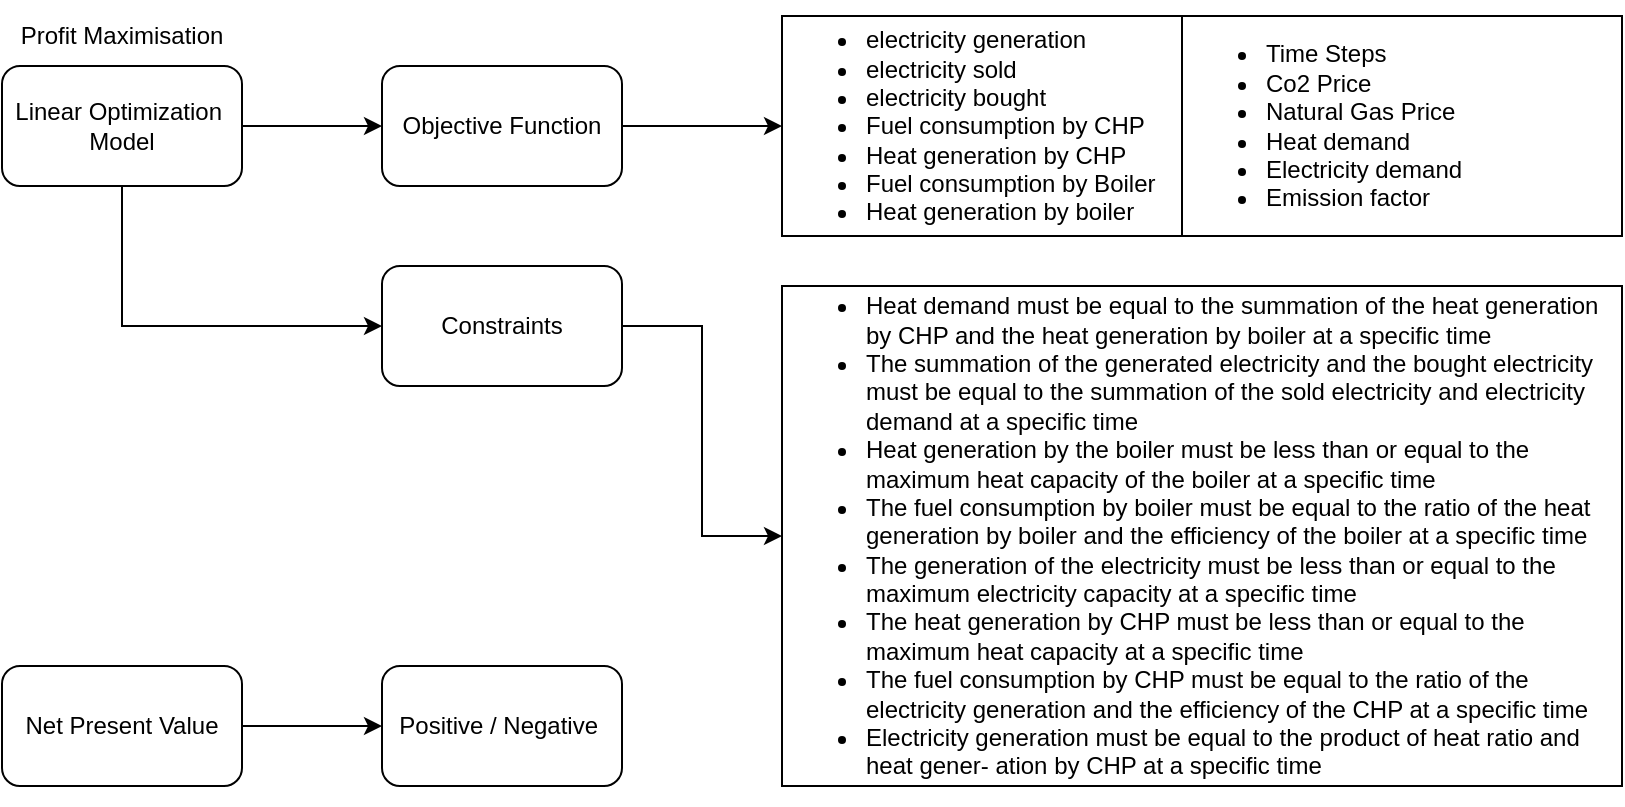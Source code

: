 <mxfile version="15.5.0"><diagram id="EK8YW_ywYWbRpawiQbL_" name="Page-1"><mxGraphModel dx="1940" dy="716" grid="1" gridSize="10" guides="1" tooltips="1" connect="1" arrows="1" fold="1" page="1" pageScale="1" pageWidth="827" pageHeight="1169" math="0" shadow="0"><root><mxCell id="0"/><mxCell id="1" parent="0"/><mxCell id="c9TdfI7FLlKYpXqJp2Nm-8" value="" style="edgeStyle=orthogonalEdgeStyle;rounded=0;orthogonalLoop=1;jettySize=auto;html=1;" edge="1" parent="1" source="c9TdfI7FLlKYpXqJp2Nm-2" target="c9TdfI7FLlKYpXqJp2Nm-3"><mxGeometry relative="1" as="geometry"/></mxCell><mxCell id="c9TdfI7FLlKYpXqJp2Nm-2" value="Linear Optimization&amp;nbsp;&lt;br&gt;Model" style="rounded=1;whiteSpace=wrap;html=1;" vertex="1" parent="1"><mxGeometry x="-20" y="340" width="120" height="60" as="geometry"/></mxCell><mxCell id="c9TdfI7FLlKYpXqJp2Nm-12" value="" style="edgeStyle=orthogonalEdgeStyle;rounded=0;orthogonalLoop=1;jettySize=auto;html=1;" edge="1" parent="1" source="c9TdfI7FLlKYpXqJp2Nm-3" target="c9TdfI7FLlKYpXqJp2Nm-10"><mxGeometry relative="1" as="geometry"/></mxCell><mxCell id="c9TdfI7FLlKYpXqJp2Nm-3" value="Objective Function" style="rounded=1;whiteSpace=wrap;html=1;" vertex="1" parent="1"><mxGeometry x="170" y="340" width="120" height="60" as="geometry"/></mxCell><mxCell id="c9TdfI7FLlKYpXqJp2Nm-9" style="edgeStyle=orthogonalEdgeStyle;rounded=0;orthogonalLoop=1;jettySize=auto;html=1;entryX=0;entryY=0.5;entryDx=0;entryDy=0;" edge="1" parent="1" target="c9TdfI7FLlKYpXqJp2Nm-4"><mxGeometry relative="1" as="geometry"><mxPoint x="40" y="400" as="sourcePoint"/><Array as="points"><mxPoint x="40" y="470"/></Array></mxGeometry></mxCell><mxCell id="c9TdfI7FLlKYpXqJp2Nm-14" value="" style="edgeStyle=orthogonalEdgeStyle;rounded=0;orthogonalLoop=1;jettySize=auto;html=1;" edge="1" parent="1" source="c9TdfI7FLlKYpXqJp2Nm-4" target="c9TdfI7FLlKYpXqJp2Nm-13"><mxGeometry relative="1" as="geometry"/></mxCell><mxCell id="c9TdfI7FLlKYpXqJp2Nm-4" value="Constraints" style="rounded=1;whiteSpace=wrap;html=1;" vertex="1" parent="1"><mxGeometry x="170" y="440" width="120" height="60" as="geometry"/></mxCell><mxCell id="c9TdfI7FLlKYpXqJp2Nm-5" value="Profit Maximisation" style="text;html=1;strokeColor=none;fillColor=none;align=center;verticalAlign=middle;whiteSpace=wrap;rounded=0;" vertex="1" parent="1"><mxGeometry x="-20" y="310" width="120" height="30" as="geometry"/></mxCell><mxCell id="c9TdfI7FLlKYpXqJp2Nm-15" value="" style="edgeStyle=orthogonalEdgeStyle;rounded=0;orthogonalLoop=1;jettySize=auto;html=1;" edge="1" parent="1" source="c9TdfI7FLlKYpXqJp2Nm-6" target="c9TdfI7FLlKYpXqJp2Nm-7"><mxGeometry relative="1" as="geometry"/></mxCell><mxCell id="c9TdfI7FLlKYpXqJp2Nm-6" value="Net Present Value" style="rounded=1;whiteSpace=wrap;html=1;" vertex="1" parent="1"><mxGeometry x="-20" y="640" width="120" height="60" as="geometry"/></mxCell><mxCell id="c9TdfI7FLlKYpXqJp2Nm-7" value="Positive / Negative&amp;nbsp;" style="rounded=1;whiteSpace=wrap;html=1;" vertex="1" parent="1"><mxGeometry x="170" y="640" width="120" height="60" as="geometry"/></mxCell><mxCell id="c9TdfI7FLlKYpXqJp2Nm-10" value="&lt;ul&gt;&lt;li&gt;electricity generation &amp;nbsp;&lt;br&gt;&lt;/li&gt;&lt;li&gt;electricity sold &amp;nbsp;&amp;nbsp;&lt;br&gt;&lt;/li&gt;&lt;li&gt;electricity bought &amp;nbsp;&lt;br&gt;&lt;/li&gt;&lt;li&gt;Fuel consumption by CHP&lt;br&gt;&lt;/li&gt;&lt;li&gt;Heat generation by CHP&lt;/li&gt;&lt;li&gt;Fuel consumption by Boiler&lt;/li&gt;&lt;li&gt;Heat generation by boiler&lt;/li&gt;&lt;/ul&gt;" style="rounded=0;whiteSpace=wrap;html=1;align=left;" vertex="1" parent="1"><mxGeometry x="370" y="315" width="220" height="110" as="geometry"/></mxCell><mxCell id="c9TdfI7FLlKYpXqJp2Nm-11" value="&lt;ul&gt;&lt;li&gt;Time Steps&lt;/li&gt;&lt;li&gt;Co2 Price&lt;/li&gt;&lt;li&gt;Natural Gas Price&lt;/li&gt;&lt;li&gt;Heat demand&amp;nbsp;&lt;/li&gt;&lt;li&gt;Electricity demand&lt;/li&gt;&lt;li&gt;Emission factor&lt;/li&gt;&lt;/ul&gt;" style="rounded=0;whiteSpace=wrap;html=1;align=left;" vertex="1" parent="1"><mxGeometry x="570" y="315" width="220" height="110" as="geometry"/></mxCell><mxCell id="c9TdfI7FLlKYpXqJp2Nm-13" value="&lt;ul&gt;&lt;li&gt;Heat demand must be equal to the summation of the heat generation by CHP and the heat generation by boiler at a specific time&lt;br&gt;&lt;/li&gt;&lt;li&gt;The summation of the generated electricity and the bought electricity must be equal to the summation of the sold electricity and electricity demand at a specific time&lt;br&gt;&lt;/li&gt;&lt;li&gt;Heat generation by the boiler must be less than or equal to the maximum heat capacity of the boiler at a specific time&lt;br&gt;&lt;/li&gt;&lt;li&gt;The fuel consumption by boiler must be equal to the ratio of the heat generation by boiler and the efficiency of the boiler at a specific time&lt;br&gt;&lt;/li&gt;&lt;li&gt;The generation of the electricity must be less than or equal to the maximum electricity capacity at a specific time&lt;br&gt;&lt;/li&gt;&lt;li&gt;The heat generation by CHP must be less than or equal to the maximum heat capacity at a specific time&lt;br&gt;&lt;/li&gt;&lt;li&gt;The fuel consumption by CHP must be equal to the ratio of the electricity generation and the efficiency of the CHP at a specific time&lt;br&gt;&lt;/li&gt;&lt;li&gt;Electricity generation must be equal to the product of heat ratio and heat gener- ation by CHP at a specific time&lt;br&gt;&lt;/li&gt;&lt;/ul&gt;" style="rounded=0;whiteSpace=wrap;html=1;align=left;" vertex="1" parent="1"><mxGeometry x="370" y="450" width="420" height="250" as="geometry"/></mxCell></root></mxGraphModel></diagram></mxfile>